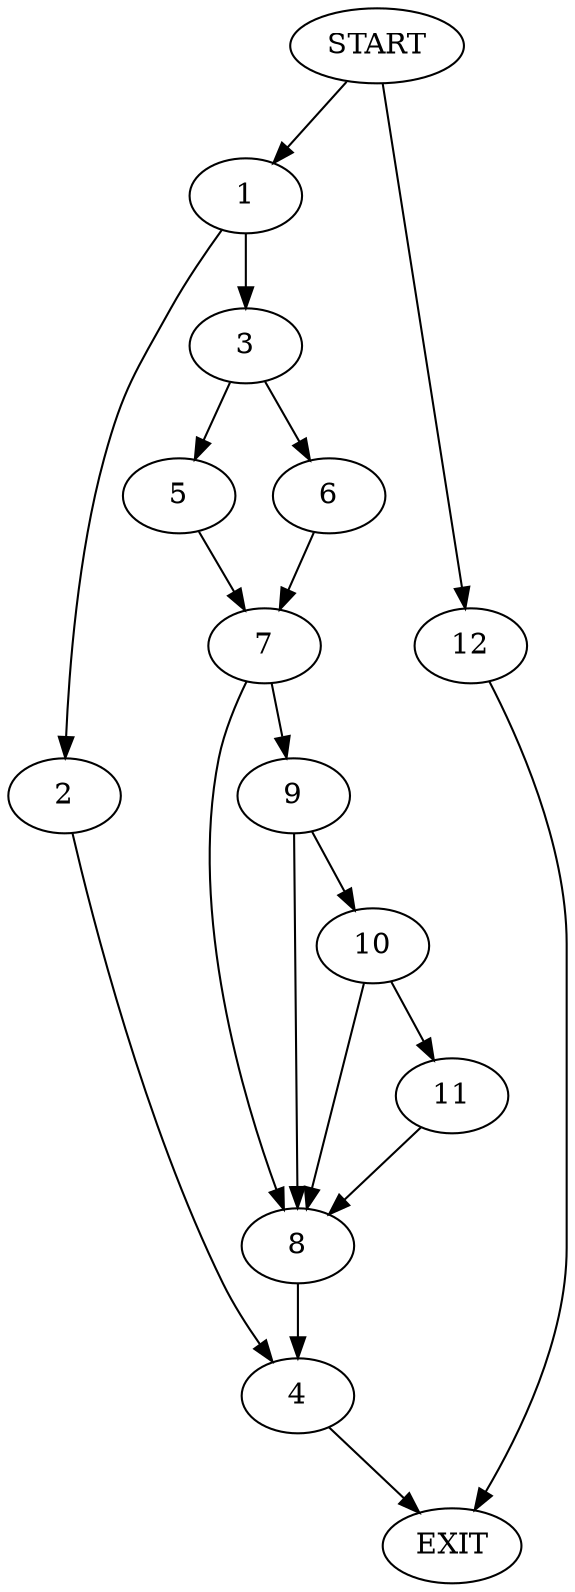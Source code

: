 digraph {
0 [label="START"]
13 [label="EXIT"]
0 -> 1
1 -> 2
1 -> 3
2 -> 4
3 -> 5
3 -> 6
6 -> 7
5 -> 7
7 -> 8
7 -> 9
9 -> 8
9 -> 10
8 -> 4
10 -> 8
10 -> 11
11 -> 8
4 -> 13
0 -> 12
12 -> 13
}
